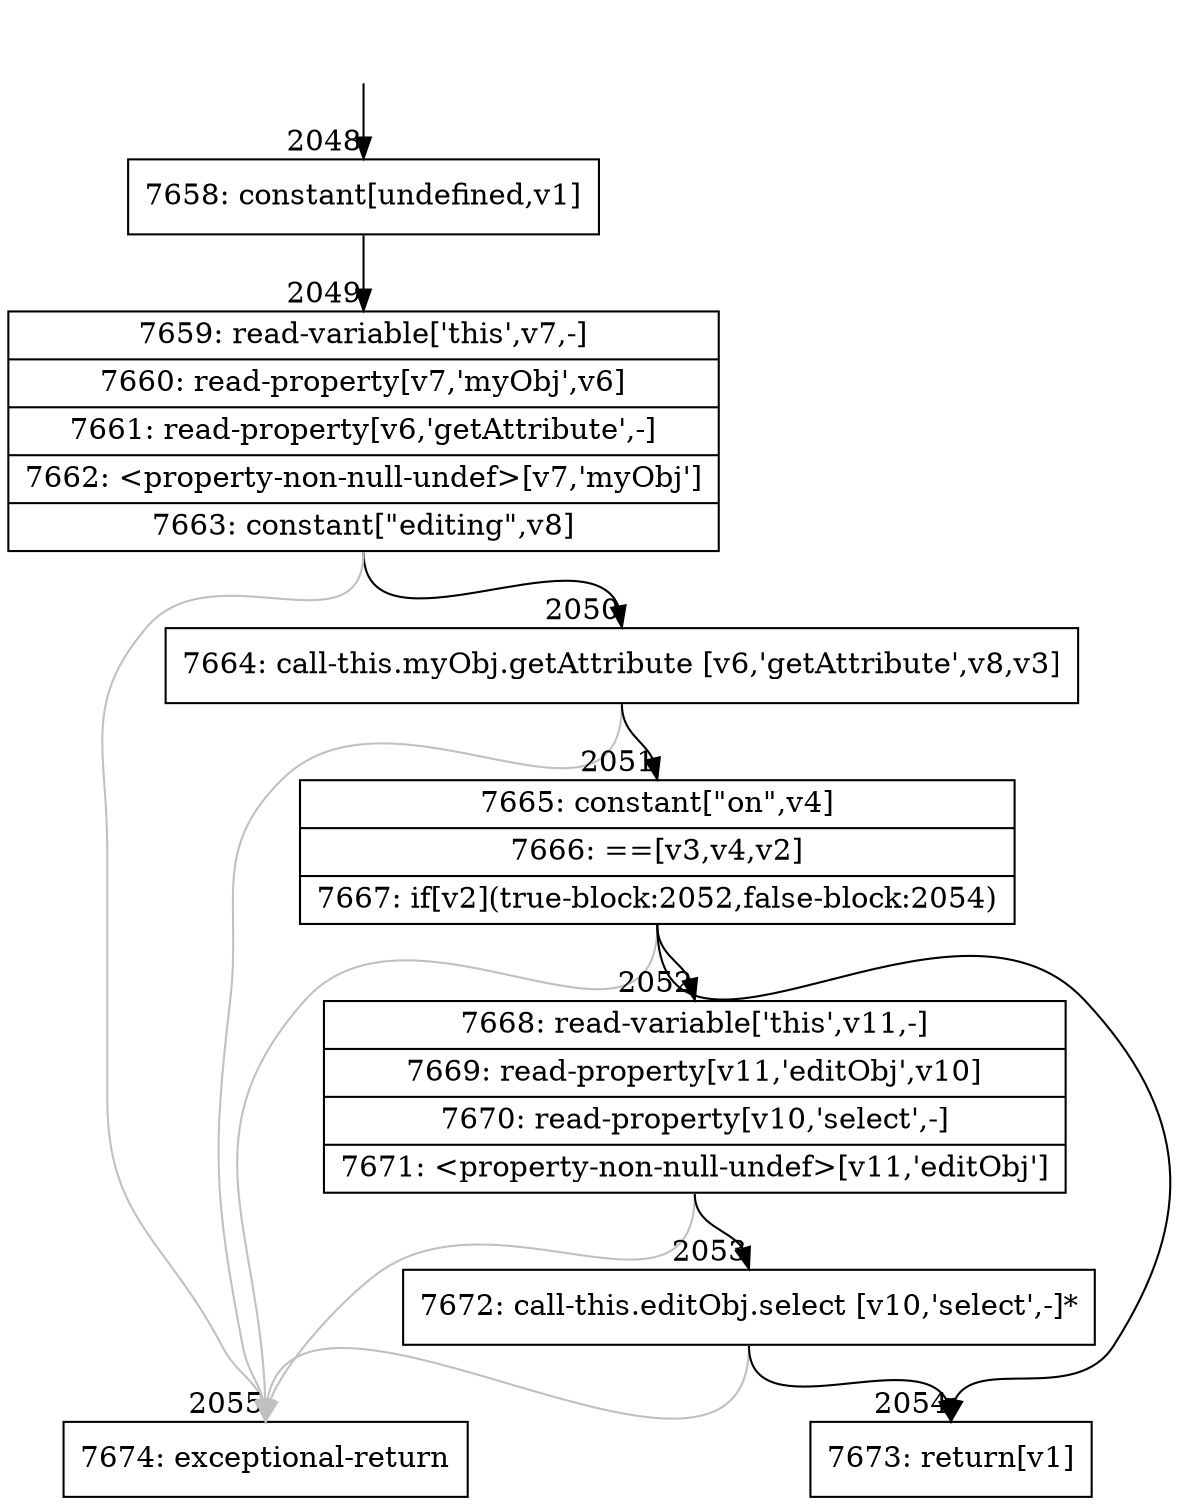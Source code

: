 digraph {
rankdir="TD"
BB_entry117[shape=none,label=""];
BB_entry117 -> BB2048 [tailport=s, headport=n, headlabel="    2048"]
BB2048 [shape=record label="{7658: constant[undefined,v1]}" ] 
BB2048 -> BB2049 [tailport=s, headport=n, headlabel="      2049"]
BB2049 [shape=record label="{7659: read-variable['this',v7,-]|7660: read-property[v7,'myObj',v6]|7661: read-property[v6,'getAttribute',-]|7662: \<property-non-null-undef\>[v7,'myObj']|7663: constant[\"editing\",v8]}" ] 
BB2049 -> BB2050 [tailport=s, headport=n, headlabel="      2050"]
BB2049 -> BB2055 [tailport=s, headport=n, color=gray, headlabel="      2055"]
BB2050 [shape=record label="{7664: call-this.myObj.getAttribute [v6,'getAttribute',v8,v3]}" ] 
BB2050 -> BB2051 [tailport=s, headport=n, headlabel="      2051"]
BB2050 -> BB2055 [tailport=s, headport=n, color=gray]
BB2051 [shape=record label="{7665: constant[\"on\",v4]|7666: ==[v3,v4,v2]|7667: if[v2](true-block:2052,false-block:2054)}" ] 
BB2051 -> BB2052 [tailport=s, headport=n, headlabel="      2052"]
BB2051 -> BB2054 [tailport=s, headport=n, headlabel="      2054"]
BB2051 -> BB2055 [tailport=s, headport=n, color=gray]
BB2052 [shape=record label="{7668: read-variable['this',v11,-]|7669: read-property[v11,'editObj',v10]|7670: read-property[v10,'select',-]|7671: \<property-non-null-undef\>[v11,'editObj']}" ] 
BB2052 -> BB2053 [tailport=s, headport=n, headlabel="      2053"]
BB2052 -> BB2055 [tailport=s, headport=n, color=gray]
BB2053 [shape=record label="{7672: call-this.editObj.select [v10,'select',-]*}" ] 
BB2053 -> BB2054 [tailport=s, headport=n]
BB2053 -> BB2055 [tailport=s, headport=n, color=gray]
BB2054 [shape=record label="{7673: return[v1]}" ] 
BB2055 [shape=record label="{7674: exceptional-return}" ] 
//#$~ 1483
}
